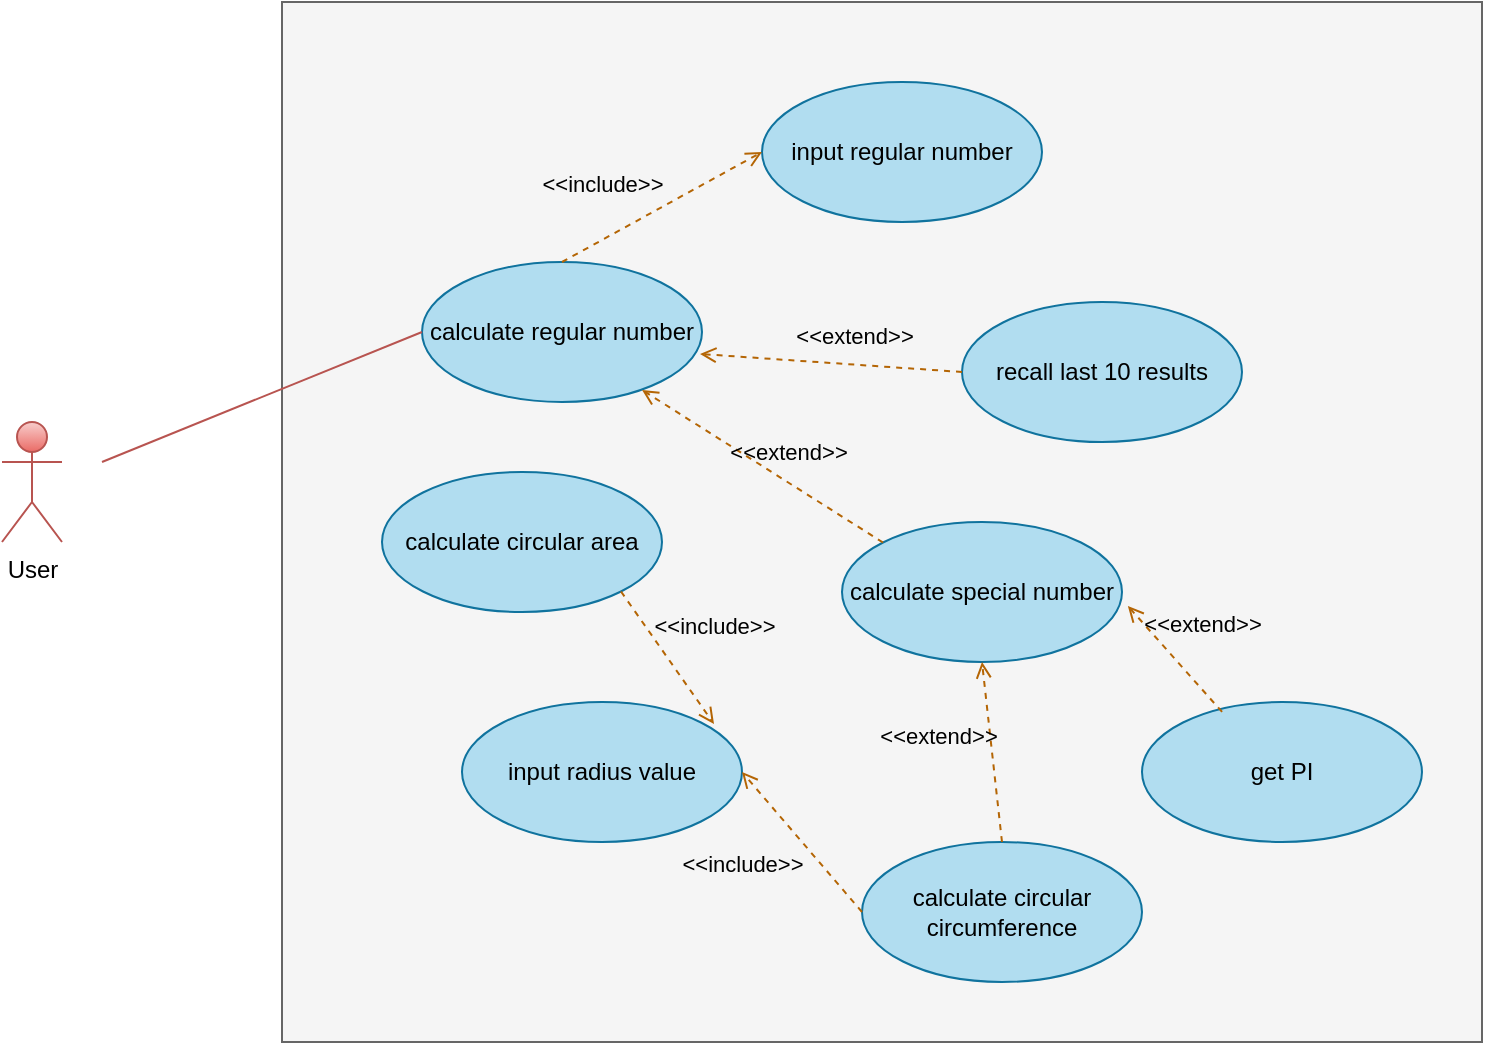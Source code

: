 <mxfile version="11.0.0" type="device"><diagram id="y4EMSLx9SHQ7keBoqDxS" name="Page-1"><mxGraphModel dx="976" dy="561" grid="1" gridSize="10" guides="1" tooltips="1" connect="1" arrows="1" fold="1" page="1" pageScale="1" pageWidth="850" pageHeight="1100" math="0" shadow="0"><root><mxCell id="0"/><mxCell id="1" parent="0"/><mxCell id="RA59Hsnd4a8bMrwL-B0D-25" value="" style="rounded=0;whiteSpace=wrap;html=1;shadow=0;fillColor=#f5f5f5;strokeColor=#666666;fontColor=#333333;" parent="1" vertex="1"><mxGeometry x="180" y="30" width="600" height="520" as="geometry"/></mxCell><mxCell id="RA59Hsnd4a8bMrwL-B0D-1" value="User" style="shape=umlActor;html=1;verticalLabelPosition=bottom;verticalAlign=top;align=center;shadow=0;fillColor=#f8cecc;strokeColor=#b85450;gradientColor=#ea6b66;" parent="1" vertex="1"><mxGeometry x="40" y="240" width="30" height="60" as="geometry"/></mxCell><mxCell id="RA59Hsnd4a8bMrwL-B0D-2" value="recall last 10 results" style="ellipse;whiteSpace=wrap;html=1;fillColor=#b1ddf0;strokeColor=#10739e;" parent="1" vertex="1"><mxGeometry x="520" y="180" width="140" height="70" as="geometry"/></mxCell><mxCell id="RA59Hsnd4a8bMrwL-B0D-3" value="input radius value" style="ellipse;whiteSpace=wrap;html=1;fillColor=#b1ddf0;strokeColor=#10739e;" parent="1" vertex="1"><mxGeometry x="270" y="380" width="140" height="70" as="geometry"/></mxCell><mxCell id="RA59Hsnd4a8bMrwL-B0D-4" value="calculate regular number" style="ellipse;whiteSpace=wrap;html=1;fillColor=#b1ddf0;strokeColor=#10739e;" parent="1" vertex="1"><mxGeometry x="250" y="160" width="140" height="70" as="geometry"/></mxCell><mxCell id="RA59Hsnd4a8bMrwL-B0D-5" value="calculate special number" style="ellipse;whiteSpace=wrap;html=1;fillColor=#b1ddf0;strokeColor=#10739e;" parent="1" vertex="1"><mxGeometry x="460" y="290" width="140" height="70" as="geometry"/></mxCell><mxCell id="RA59Hsnd4a8bMrwL-B0D-6" value="get PI" style="ellipse;whiteSpace=wrap;html=1;fillColor=#b1ddf0;strokeColor=#10739e;" parent="1" vertex="1"><mxGeometry x="610" y="380" width="140" height="70" as="geometry"/></mxCell><mxCell id="RA59Hsnd4a8bMrwL-B0D-7" value="calculate circular area" style="ellipse;whiteSpace=wrap;html=1;fillColor=#b1ddf0;strokeColor=#10739e;" parent="1" vertex="1"><mxGeometry x="230" y="265" width="140" height="70" as="geometry"/></mxCell><mxCell id="RA59Hsnd4a8bMrwL-B0D-8" value="calculate circular circumference" style="ellipse;whiteSpace=wrap;html=1;fillColor=#b1ddf0;strokeColor=#10739e;" parent="1" vertex="1"><mxGeometry x="470" y="450" width="140" height="70" as="geometry"/></mxCell><mxCell id="RA59Hsnd4a8bMrwL-B0D-9" value="input regular number" style="ellipse;whiteSpace=wrap;html=1;fillColor=#b1ddf0;strokeColor=#10739e;" parent="1" vertex="1"><mxGeometry x="420" y="70" width="140" height="70" as="geometry"/></mxCell><mxCell id="RA59Hsnd4a8bMrwL-B0D-15" value="" style="edgeStyle=none;html=1;endArrow=none;verticalAlign=bottom;entryX=0;entryY=0.5;entryDx=0;entryDy=0;gradientColor=#ea6b66;fillColor=#f8cecc;strokeColor=#b85450;" parent="1" target="RA59Hsnd4a8bMrwL-B0D-4" edge="1"><mxGeometry width="160" relative="1" as="geometry"><mxPoint x="90" y="260" as="sourcePoint"/><mxPoint x="230" y="120" as="targetPoint"/></mxGeometry></mxCell><mxCell id="RA59Hsnd4a8bMrwL-B0D-18" value="&amp;lt;&amp;lt;include&amp;gt;&amp;gt;" style="edgeStyle=none;html=1;endArrow=open;verticalAlign=bottom;dashed=1;labelBackgroundColor=none;exitX=0.5;exitY=0;exitDx=0;exitDy=0;entryX=0;entryY=0.5;entryDx=0;entryDy=0;fillColor=#fad7ac;strokeColor=#b46504;" parent="1" source="RA59Hsnd4a8bMrwL-B0D-4" target="RA59Hsnd4a8bMrwL-B0D-9" edge="1"><mxGeometry x="-0.44" y="17" width="160" relative="1" as="geometry"><mxPoint x="60" y="110" as="sourcePoint"/><mxPoint x="190" y="60" as="targetPoint"/><mxPoint as="offset"/></mxGeometry></mxCell><mxCell id="RA59Hsnd4a8bMrwL-B0D-19" value="&amp;lt;&amp;lt;extend&amp;gt;&amp;gt;" style="edgeStyle=none;html=1;endArrow=open;verticalAlign=bottom;dashed=1;labelBackgroundColor=none;exitX=0;exitY=0.5;exitDx=0;exitDy=0;entryX=0.993;entryY=0.657;entryDx=0;entryDy=0;entryPerimeter=0;fillColor=#fad7ac;strokeColor=#b46504;" parent="1" source="RA59Hsnd4a8bMrwL-B0D-2" target="RA59Hsnd4a8bMrwL-B0D-4" edge="1"><mxGeometry x="-0.172" y="-5" width="160" relative="1" as="geometry"><mxPoint x="475" y="152.5" as="sourcePoint"/><mxPoint x="375" y="215" as="targetPoint"/><mxPoint as="offset"/></mxGeometry></mxCell><mxCell id="RA59Hsnd4a8bMrwL-B0D-20" value="&amp;lt;&amp;lt;include&amp;gt;&amp;gt;" style="edgeStyle=none;html=1;endArrow=open;verticalAlign=bottom;dashed=1;labelBackgroundColor=none;exitX=1;exitY=1;exitDx=0;exitDy=0;entryX=0.9;entryY=0.157;entryDx=0;entryDy=0;entryPerimeter=0;fillColor=#fad7ac;strokeColor=#b46504;" parent="1" source="RA59Hsnd4a8bMrwL-B0D-7" target="RA59Hsnd4a8bMrwL-B0D-3" edge="1"><mxGeometry x="0.197" y="23" width="160" relative="1" as="geometry"><mxPoint x="360" y="345" as="sourcePoint"/><mxPoint x="460" y="290" as="targetPoint"/><mxPoint as="offset"/></mxGeometry></mxCell><mxCell id="RA59Hsnd4a8bMrwL-B0D-21" value="&amp;lt;&amp;lt;include&amp;gt;&amp;gt;" style="edgeStyle=none;html=1;endArrow=open;verticalAlign=bottom;dashed=1;labelBackgroundColor=none;exitX=0;exitY=0.5;exitDx=0;exitDy=0;entryX=1;entryY=0.5;entryDx=0;entryDy=0;fillColor=#fad7ac;strokeColor=#b46504;" parent="1" source="RA59Hsnd4a8bMrwL-B0D-8" target="RA59Hsnd4a8bMrwL-B0D-3" edge="1"><mxGeometry x="0.094" y="36" width="160" relative="1" as="geometry"><mxPoint x="514" y="415" as="sourcePoint"/><mxPoint x="606" y="385" as="targetPoint"/><mxPoint as="offset"/></mxGeometry></mxCell><mxCell id="RA59Hsnd4a8bMrwL-B0D-22" value="&amp;lt;&amp;lt;extend&amp;gt;&amp;gt;" style="edgeStyle=none;html=1;endArrow=open;verticalAlign=bottom;dashed=1;labelBackgroundColor=none;exitX=0.5;exitY=0;exitDx=0;exitDy=0;entryX=0.5;entryY=1;entryDx=0;entryDy=0;fillColor=#fad7ac;strokeColor=#b46504;" parent="1" source="RA59Hsnd4a8bMrwL-B0D-8" target="RA59Hsnd4a8bMrwL-B0D-5" edge="1"><mxGeometry x="0.04" y="27" width="160" relative="1" as="geometry"><mxPoint x="585.5" y="409" as="sourcePoint"/><mxPoint x="454.5" y="400" as="targetPoint"/><mxPoint as="offset"/></mxGeometry></mxCell><mxCell id="RA59Hsnd4a8bMrwL-B0D-23" value="&amp;lt;&amp;lt;extend&amp;gt;&amp;gt;" style="edgeStyle=none;html=1;endArrow=open;verticalAlign=bottom;dashed=1;labelBackgroundColor=none;exitX=0.286;exitY=0.071;exitDx=0;exitDy=0;entryX=1.021;entryY=0.6;entryDx=0;entryDy=0;entryPerimeter=0;exitPerimeter=0;fillColor=#fad7ac;strokeColor=#b46504;" parent="1" source="RA59Hsnd4a8bMrwL-B0D-6" target="RA59Hsnd4a8bMrwL-B0D-5" edge="1"><mxGeometry x="-0.073" y="-16" width="160" relative="1" as="geometry"><mxPoint x="700" y="350" as="sourcePoint"/><mxPoint x="650" y="250" as="targetPoint"/><mxPoint as="offset"/></mxGeometry></mxCell><mxCell id="RA59Hsnd4a8bMrwL-B0D-24" value="&amp;lt;&amp;lt;extend&amp;gt;&amp;gt;" style="edgeStyle=none;html=1;endArrow=open;verticalAlign=bottom;dashed=1;labelBackgroundColor=none;exitX=0;exitY=0;exitDx=0;exitDy=0;entryX=0.786;entryY=0.914;entryDx=0;entryDy=0;entryPerimeter=0;fillColor=#fad7ac;strokeColor=#b46504;" parent="1" source="RA59Hsnd4a8bMrwL-B0D-5" target="RA59Hsnd4a8bMrwL-B0D-4" edge="1"><mxGeometry x="-0.172" y="-5" width="160" relative="1" as="geometry"><mxPoint x="490" y="264.5" as="sourcePoint"/><mxPoint x="359" y="255.5" as="targetPoint"/><mxPoint as="offset"/></mxGeometry></mxCell></root></mxGraphModel></diagram></mxfile>